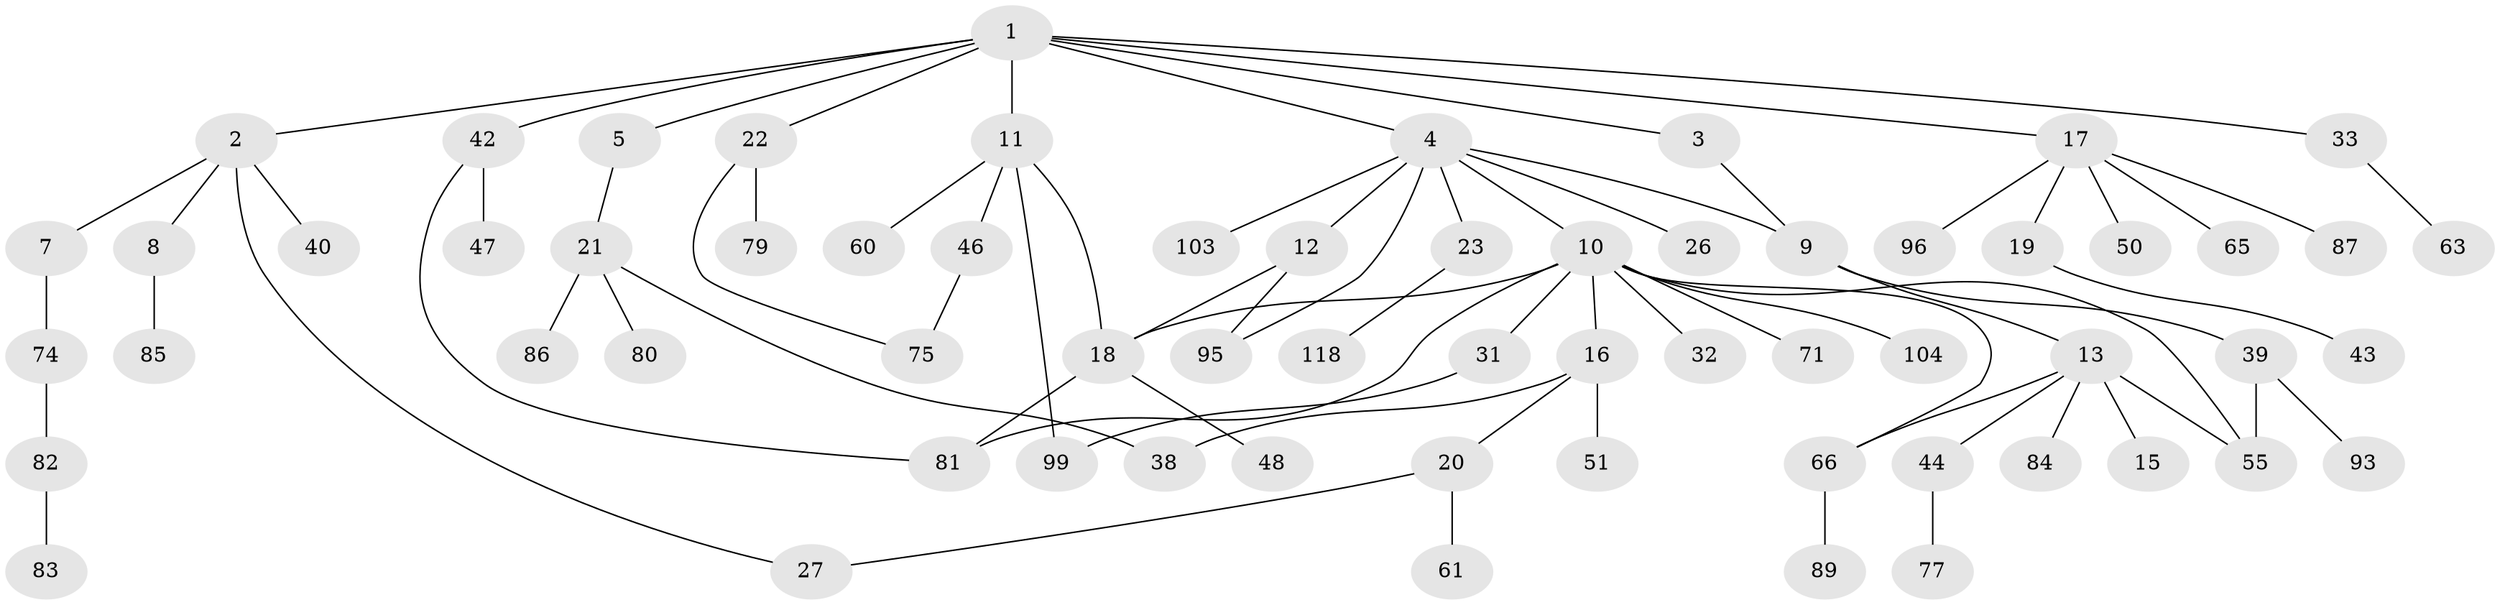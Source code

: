 // original degree distribution, {9: 0.0078125, 5: 0.015625, 4: 0.0703125, 6: 0.0234375, 2: 0.34375, 3: 0.171875, 7: 0.0078125, 1: 0.359375}
// Generated by graph-tools (version 1.1) at 2025/13/03/09/25 04:13:28]
// undirected, 64 vertices, 76 edges
graph export_dot {
graph [start="1"]
  node [color=gray90,style=filled];
  1;
  2;
  3 [super="+67+90"];
  4 [super="+6"];
  5;
  7 [super="+54"];
  8;
  9 [super="+69"];
  10 [super="+30+128+35+41"];
  11 [super="+56+25"];
  12 [super="+62+126"];
  13 [super="+14+24"];
  15 [super="+100+59"];
  16 [super="+28"];
  17 [super="+64+52"];
  18 [super="+78"];
  19 [super="+34"];
  20;
  21 [super="+37"];
  22 [super="+119+45"];
  23 [super="+68"];
  26 [super="+76+98"];
  27 [super="+36+29"];
  31;
  32 [super="+57"];
  33 [super="+97"];
  38;
  39 [super="+58"];
  40;
  42 [super="+94"];
  43;
  44;
  46 [super="+73"];
  47 [super="+49"];
  48;
  50 [super="+124+115"];
  51 [super="+91"];
  55 [super="+107"];
  60;
  61;
  63 [super="+70"];
  65 [super="+125"];
  66;
  71 [super="+113"];
  74;
  75;
  77 [super="+114+92"];
  79;
  80 [super="+123"];
  81;
  82;
  83;
  84 [super="+111+110+108"];
  85;
  86;
  87;
  89;
  93;
  95 [super="+109"];
  96;
  99 [super="+106+121"];
  103;
  104;
  118;
  1 -- 2;
  1 -- 3;
  1 -- 4;
  1 -- 5;
  1 -- 11;
  1 -- 17;
  1 -- 22;
  1 -- 33;
  1 -- 42;
  2 -- 7;
  2 -- 8;
  2 -- 40;
  2 -- 27;
  3 -- 9;
  4 -- 9;
  4 -- 12;
  4 -- 103;
  4 -- 10;
  4 -- 26;
  4 -- 23;
  4 -- 95;
  5 -- 21;
  7 -- 74;
  8 -- 85;
  9 -- 13;
  9 -- 39;
  10 -- 16;
  10 -- 32;
  10 -- 55;
  10 -- 71;
  10 -- 104;
  10 -- 31;
  10 -- 18;
  10 -- 66;
  10 -- 81;
  11 -- 18;
  11 -- 60;
  11 -- 99;
  11 -- 46;
  12 -- 95;
  12 -- 18;
  13 -- 84;
  13 -- 15;
  13 -- 66;
  13 -- 44;
  13 -- 55;
  16 -- 20;
  16 -- 51;
  16 -- 38;
  17 -- 19;
  17 -- 50;
  17 -- 65;
  17 -- 87;
  17 -- 96;
  18 -- 48;
  18 -- 81;
  19 -- 43;
  20 -- 27;
  20 -- 61;
  21 -- 80;
  21 -- 86;
  21 -- 38;
  22 -- 75;
  22 -- 79;
  23 -- 118;
  31 -- 99;
  33 -- 63;
  39 -- 93;
  39 -- 55;
  42 -- 47;
  42 -- 81;
  44 -- 77;
  46 -- 75;
  66 -- 89;
  74 -- 82;
  82 -- 83;
}
